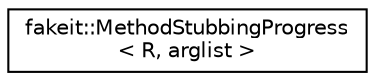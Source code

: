 digraph "Graphical Class Hierarchy"
{
  edge [fontname="Helvetica",fontsize="10",labelfontname="Helvetica",labelfontsize="10"];
  node [fontname="Helvetica",fontsize="10",shape=record];
  rankdir="LR";
  Node1 [label="fakeit::MethodStubbingProgress\l\< R, arglist \>",height=0.2,width=0.4,color="black", fillcolor="white", style="filled",URL="$d2/d53/structfakeit_1_1MethodStubbingProgress.html"];
}
